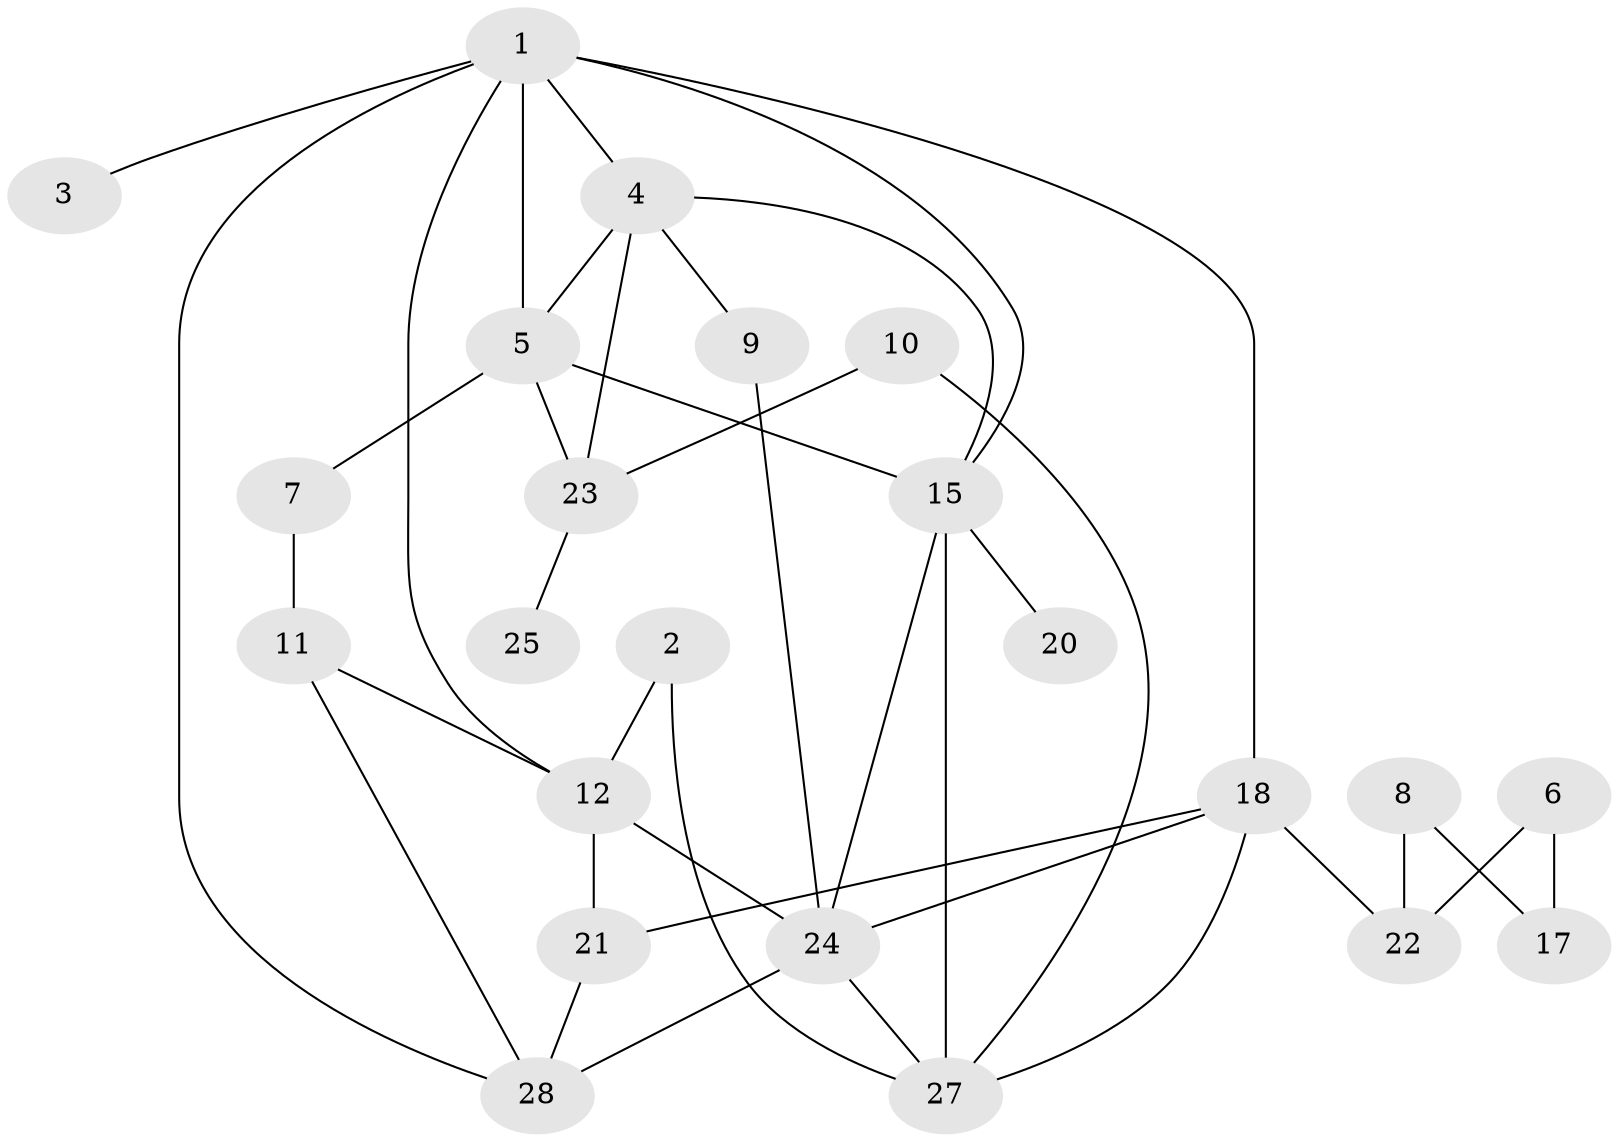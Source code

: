 // original degree distribution, {4: 0.125, 2: 0.32142857142857145, 7: 0.017857142857142856, 5: 0.08928571428571429, 3: 0.17857142857142858, 1: 0.17857142857142858, 6: 0.017857142857142856, 0: 0.07142857142857142}
// Generated by graph-tools (version 1.1) at 2025/49/03/09/25 03:49:06]
// undirected, 23 vertices, 39 edges
graph export_dot {
graph [start="1"]
  node [color=gray90,style=filled];
  1;
  2;
  3;
  4;
  5;
  6;
  7;
  8;
  9;
  10;
  11;
  12;
  15;
  17;
  18;
  20;
  21;
  22;
  23;
  24;
  25;
  27;
  28;
  1 -- 3 [weight=1.0];
  1 -- 4 [weight=1.0];
  1 -- 5 [weight=1.0];
  1 -- 12 [weight=1.0];
  1 -- 15 [weight=1.0];
  1 -- 18 [weight=1.0];
  1 -- 28 [weight=1.0];
  2 -- 12 [weight=1.0];
  2 -- 27 [weight=1.0];
  4 -- 5 [weight=1.0];
  4 -- 9 [weight=1.0];
  4 -- 15 [weight=1.0];
  4 -- 23 [weight=1.0];
  5 -- 7 [weight=1.0];
  5 -- 15 [weight=1.0];
  5 -- 23 [weight=1.0];
  6 -- 17 [weight=1.0];
  6 -- 22 [weight=1.0];
  7 -- 11 [weight=1.0];
  8 -- 17 [weight=1.0];
  8 -- 22 [weight=1.0];
  9 -- 24 [weight=1.0];
  10 -- 23 [weight=1.0];
  10 -- 27 [weight=1.0];
  11 -- 12 [weight=1.0];
  11 -- 28 [weight=1.0];
  12 -- 21 [weight=1.0];
  12 -- 24 [weight=3.0];
  15 -- 20 [weight=1.0];
  15 -- 24 [weight=2.0];
  15 -- 27 [weight=1.0];
  18 -- 21 [weight=1.0];
  18 -- 22 [weight=1.0];
  18 -- 24 [weight=1.0];
  18 -- 27 [weight=1.0];
  21 -- 28 [weight=1.0];
  23 -- 25 [weight=1.0];
  24 -- 27 [weight=1.0];
  24 -- 28 [weight=1.0];
}
